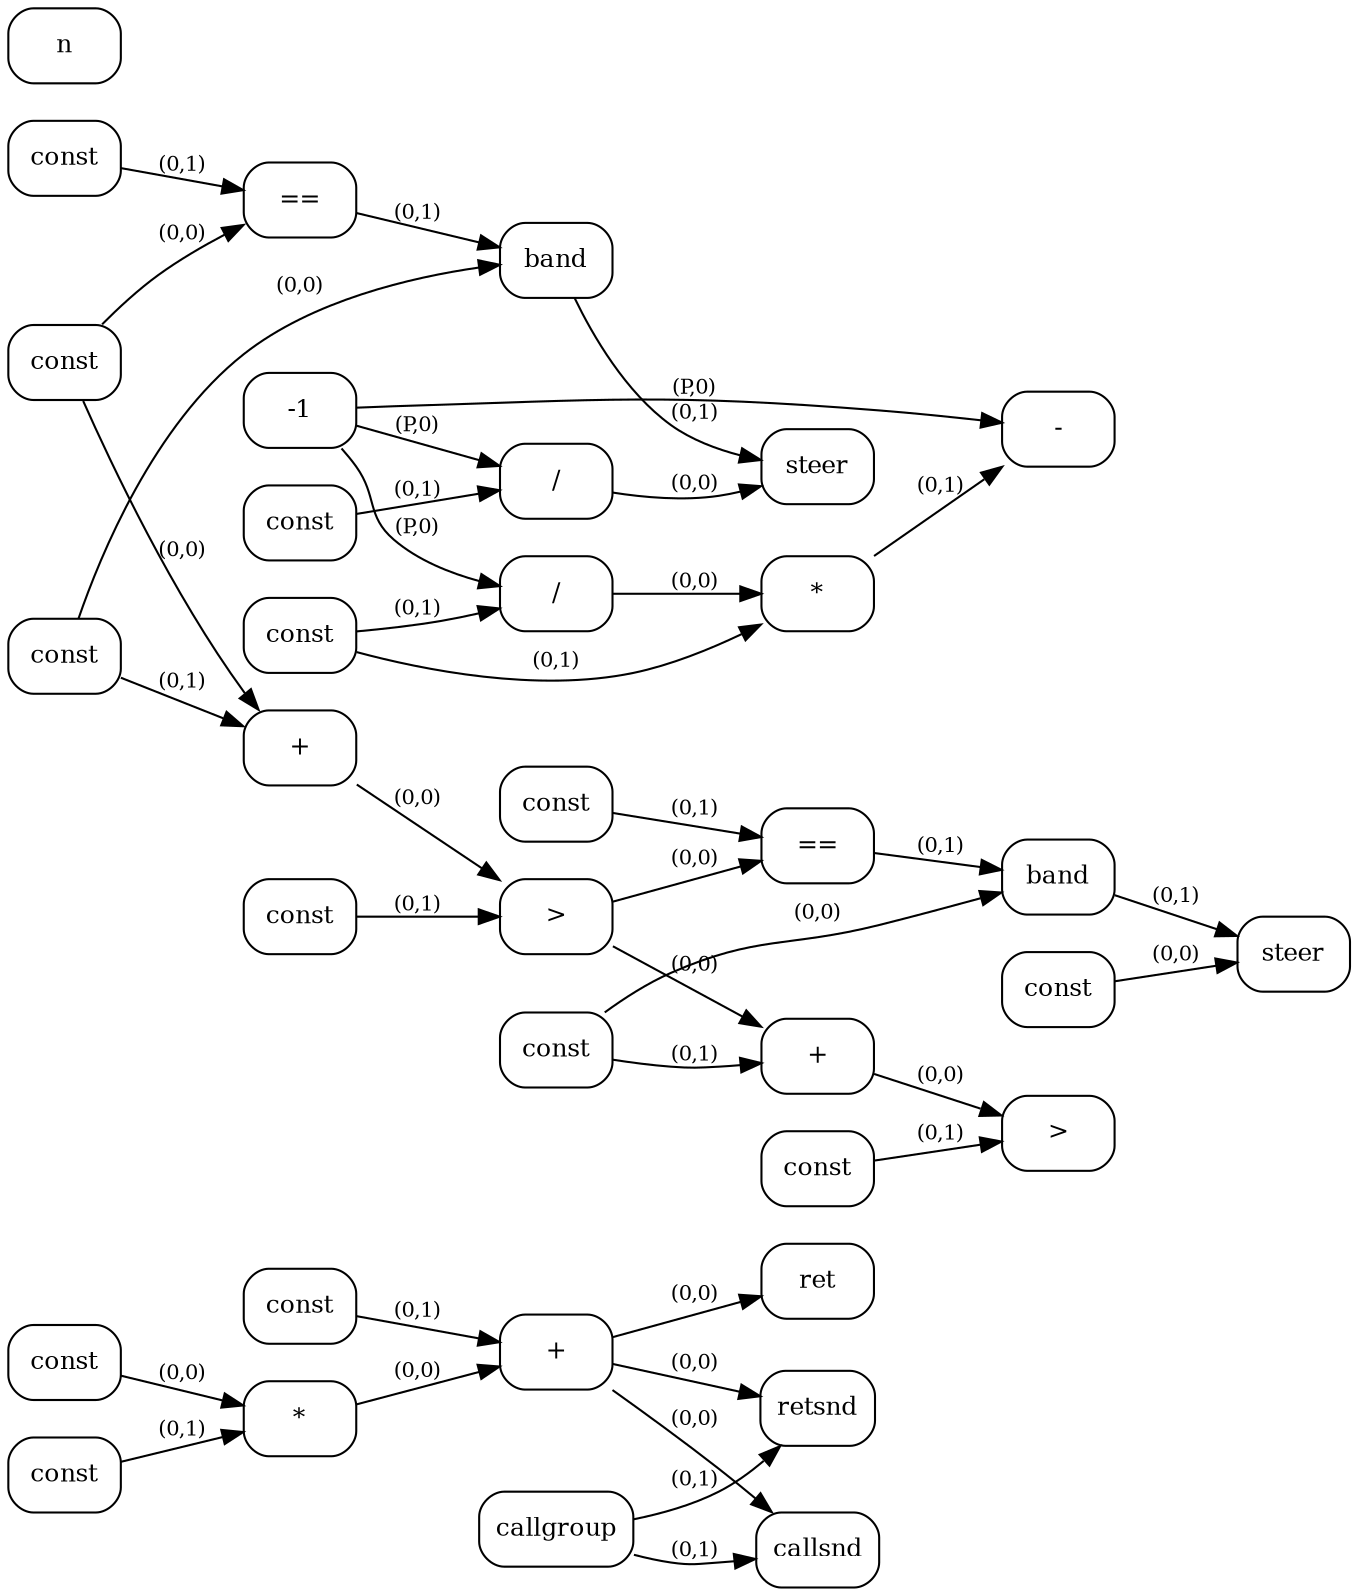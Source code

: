 digraph G {
  rankdir=LR;
  node [shape=box, style=rounded, fontsize=12];
  n0 [label="const"];
  n1 [label="const"];
  n2 [label="const"];
  n3 [label="*"];
  n4 [label="+"];
  n5 [label="callgroup"];
  n6 [label="callsnd"];
  n7 [label="retsnd"];
  n8 [label="const"];
  n9 [label="const"];
  n10 [label="/"];
  n11 [label="const"];
  n12 [label="/"];
  n13 [label="*"];
  n14 [label="-"];
  n15 [label="const"];
  n16 [label="const"];
  n17 [label="=="];
  n18 [label="band"];
  n19 [label="steer"];
  n20 [label="+"];
  n21 [label="const"];
  n22 [label=">"];
  n23 [label="const"];
  n24 [label="const"];
  n25 [label="=="];
  n26 [label="band"];
  n27 [label="const"];
  n28 [label="steer"];
  n29 [label="+"];
  n30 [label="const"];
  n31 [label=">"];
  n32 [label="ret"];
  n0 -> n3 [label="(0,0)", fontsize=10];
  n2 -> n3 [label="(0,1)", fontsize=10];
  n3 -> n4 [label="(0,0)", fontsize=10];
  n1 -> n4 [label="(0,1)", fontsize=10];
  n4 -> n6 [label="(0,0)", fontsize=10];
  n5 -> n6 [label="(0,1)", fontsize=10];
  n4 -> n7 [label="(0,0)", fontsize=10];
  n5 -> n7 [label="(0,1)", fontsize=10];
  n-1 -> n10 [label="(P,0)", fontsize=10];
  n9 -> n10 [label="(0,1)", fontsize=10];
  n-1 -> n12 [label="(P,0)", fontsize=10];
  n11 -> n12 [label="(0,1)", fontsize=10];
  n12 -> n13 [label="(0,0)", fontsize=10];
  n11 -> n13 [label="(0,1)", fontsize=10];
  n-1 -> n14 [label="(P,0)", fontsize=10];
  n13 -> n14 [label="(0,1)", fontsize=10];
  n8 -> n17 [label="(0,0)", fontsize=10];
  n16 -> n17 [label="(0,1)", fontsize=10];
  n15 -> n18 [label="(0,0)", fontsize=10];
  n17 -> n18 [label="(0,1)", fontsize=10];
  n10 -> n19 [label="(0,0)", fontsize=10];
  n18 -> n19 [label="(0,1)", fontsize=10];
  n8 -> n20 [label="(0,0)", fontsize=10];
  n15 -> n20 [label="(0,1)", fontsize=10];
  n20 -> n22 [label="(0,0)", fontsize=10];
  n21 -> n22 [label="(0,1)", fontsize=10];
  n22 -> n25 [label="(0,0)", fontsize=10];
  n24 -> n25 [label="(0,1)", fontsize=10];
  n23 -> n26 [label="(0,0)", fontsize=10];
  n25 -> n26 [label="(0,1)", fontsize=10];
  n27 -> n28 [label="(0,0)", fontsize=10];
  n26 -> n28 [label="(0,1)", fontsize=10];
  n22 -> n29 [label="(0,0)", fontsize=10];
  n23 -> n29 [label="(0,1)", fontsize=10];
  n29 -> n31 [label="(0,0)", fontsize=10];
  n30 -> n31 [label="(0,1)", fontsize=10];
  n4 -> n32 [label="(0,0)", fontsize=10];
}
